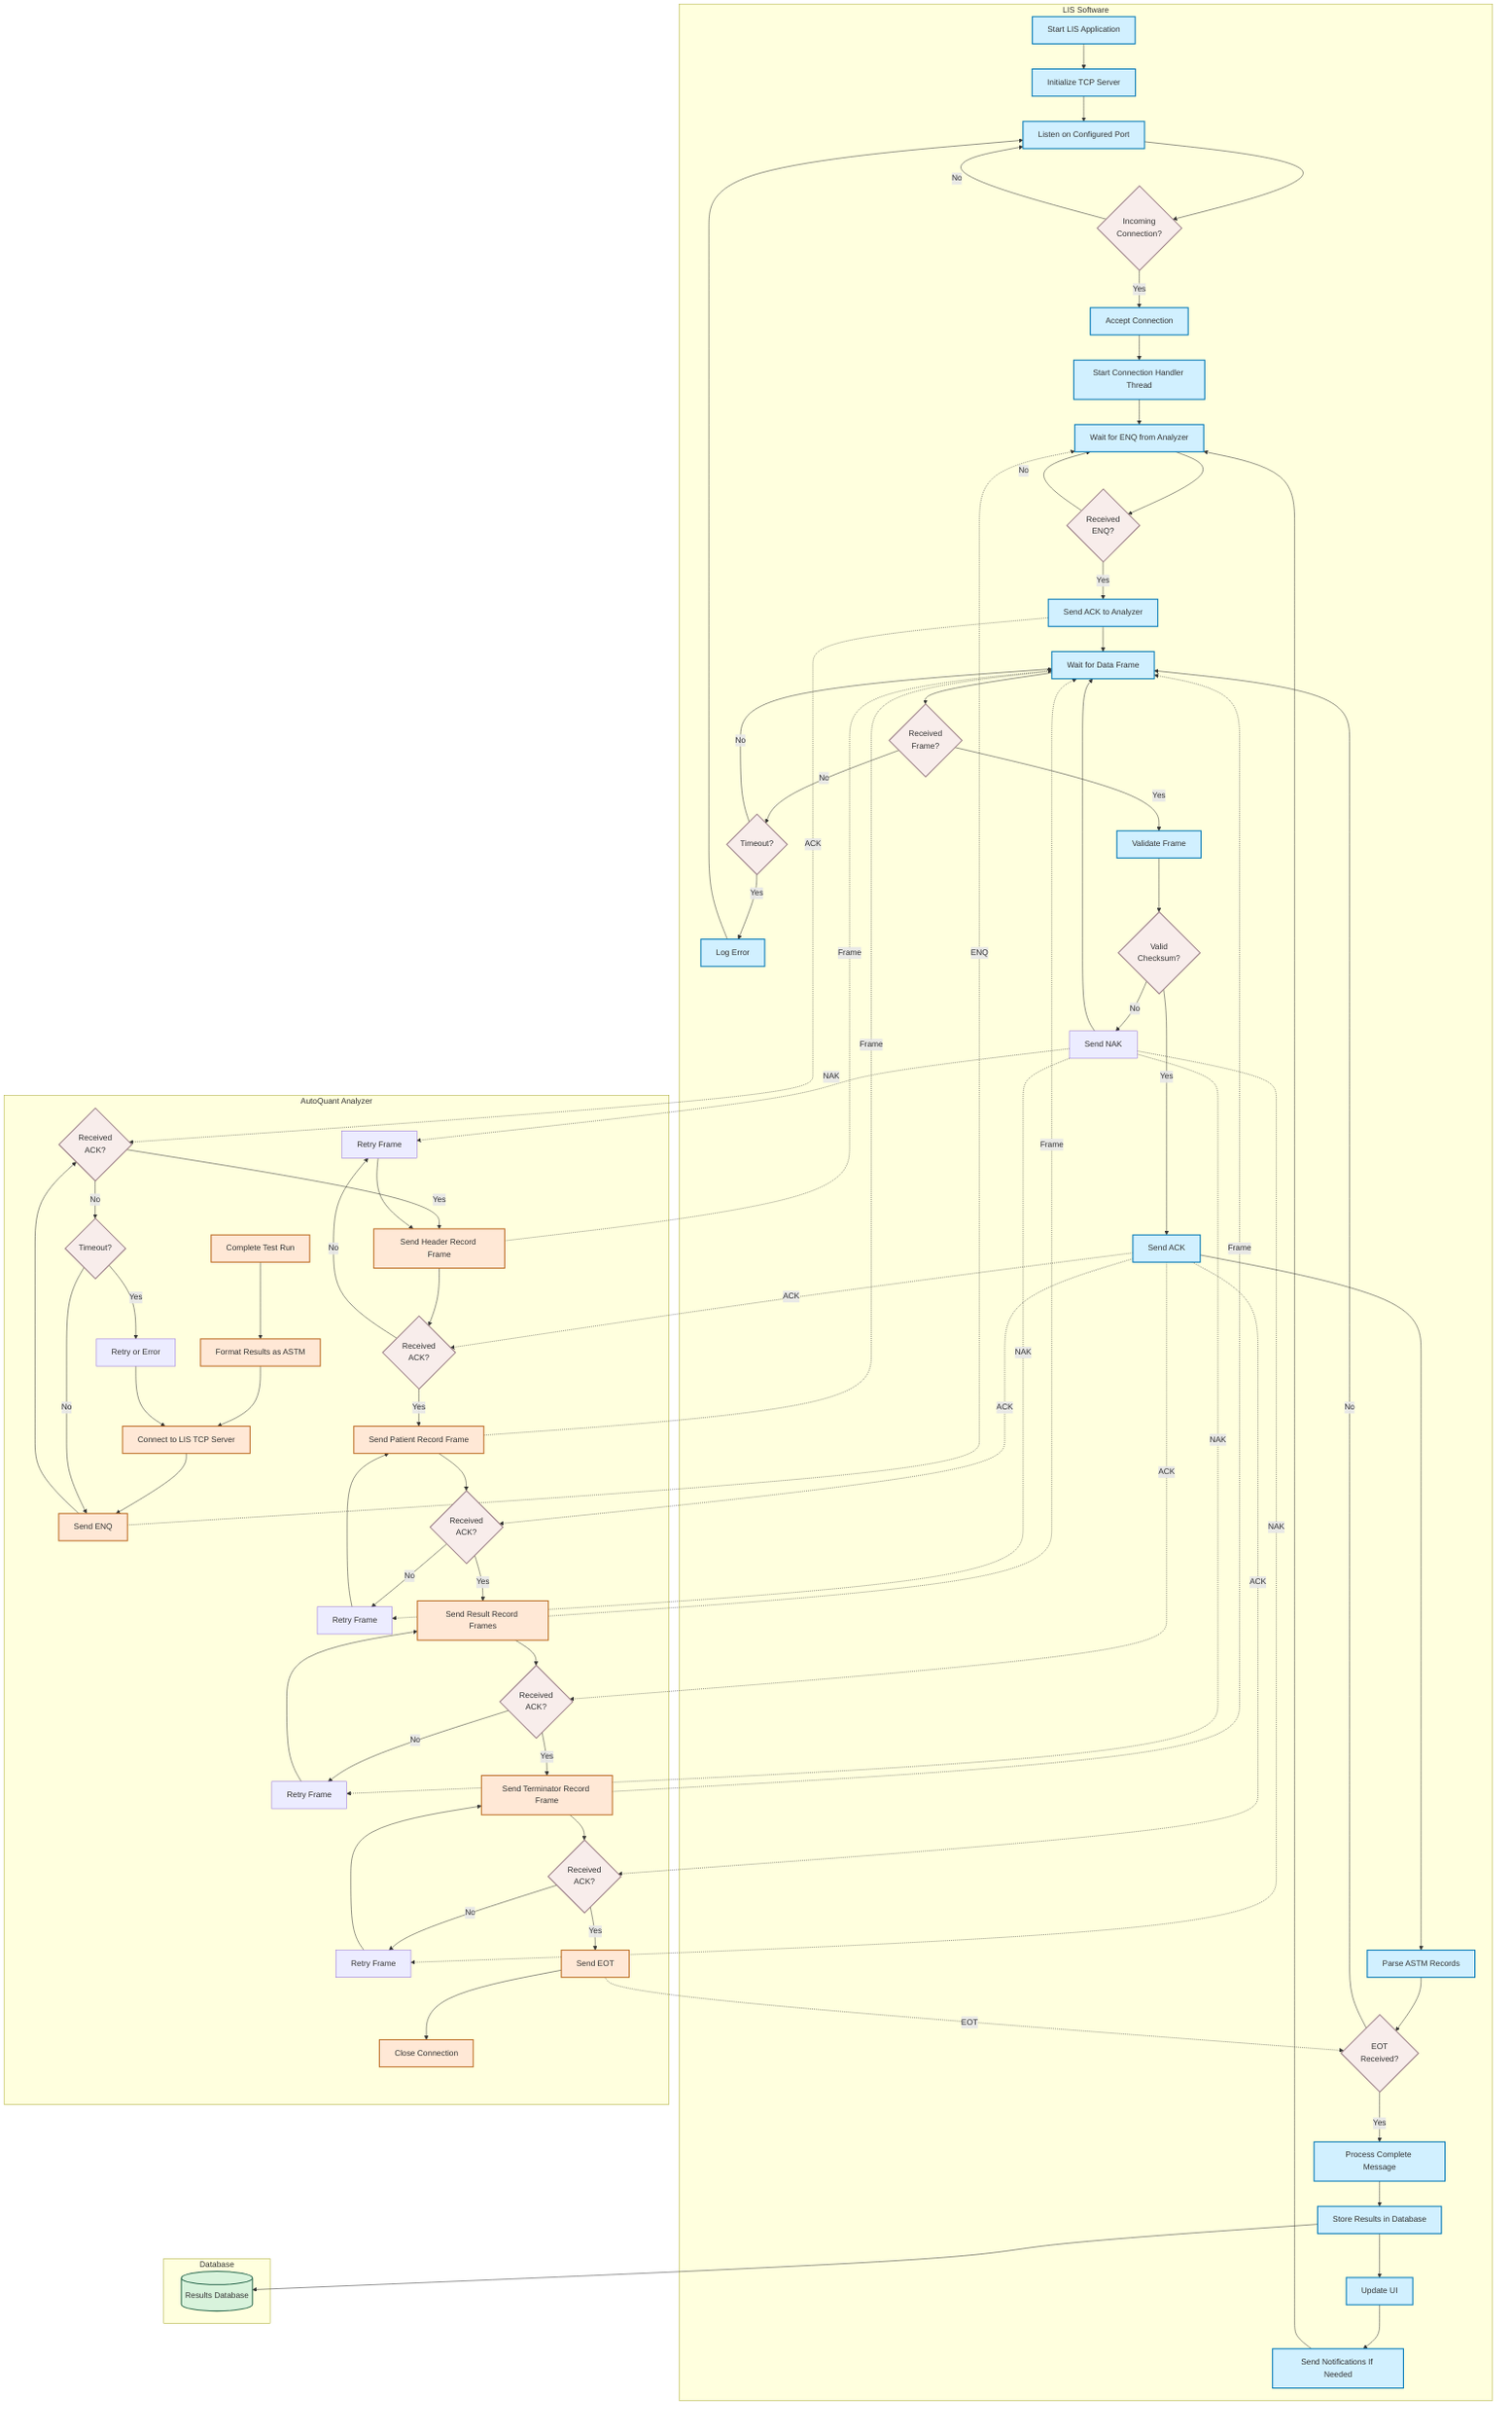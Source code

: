 flowchart TD
    subgraph "LIS Software"
        A[Start LIS Application] --> B[Initialize TCP Server]
        B --> C[Listen on Configured Port]
        
        C --> D{Incoming\nConnection?}
        D -->|No| C
        D -->|Yes| E[Accept Connection]
        
        E --> F[Start Connection Handler Thread]
        F --> G[Wait for ENQ from Analyzer]
        
        G --> H{Received\nENQ?}
        H -->|No| G
        H -->|Yes| I[Send ACK to Analyzer]
        
        I --> J[Wait for Data Frame]
        
        J --> K{Received\nFrame?}
        K -->|No| L{Timeout?}
        L -->|Yes| M[Log Error]
        M --> C
        L -->|No| J
        
        K -->|Yes| N[Validate Frame]
        N --> O{Valid\nChecksum?}
        O -->|No| P[Send NAK]
        P --> J
        
        O -->|Yes| Q[Send ACK]
        Q --> R[Parse ASTM Records]
        
        R --> S{EOT\nReceived?}
        S -->|No| J
        
        S -->|Yes| T[Process Complete Message]
        T --> U[Store Results in Database]
        U --> V[Update UI]
        V --> W[Send Notifications If Needed]
        
        W --> G
    end
    
    subgraph "Database"
        DB[(Results Database)]
    end
    
    subgraph "AutoQuant Analyzer"
        AA[Complete Test Run] --> BB[Format Results as ASTM]
        BB --> CC[Connect to LIS TCP Server]
        CC --> DD[Send ENQ]
        
        DD --> EE{Received\nACK?}
        EE -->|No| FF{Timeout?}
        FF -->|No| DD
        FF -->|Yes| GG[Retry or Error]
        GG --> CC
        
        EE -->|Yes| HH[Send Header Record Frame]
        HH --> II{Received\nACK?}
        II -->|No| JJ[Retry Frame]
        JJ --> HH
        
        II -->|Yes| KK[Send Patient Record Frame]
        KK --> LL{Received\nACK?}
        LL -->|No| MM[Retry Frame]
        MM --> KK
        
        LL -->|Yes| NN[Send Result Record Frames]
        NN --> OO{Received\nACK?}
        OO -->|No| PP[Retry Frame]
        PP --> NN
        
        OO -->|Yes| QQ[Send Terminator Record Frame]
        QQ --> RR{Received\nACK?}
        RR -->|No| SS[Retry Frame]
        SS --> QQ
        
        RR -->|Yes| TT[Send EOT]
        TT --> UU[Close Connection]
    end
    
    U --> DB
    
    %% Connection Lines Between Systems
    DD -.->|ENQ| G
    I -.->|ACK| EE
    HH -.->|Frame| J
    KK -.->|Frame| J
    NN -.->|Frame| J
    QQ -.->|Frame| J
    TT -.->|EOT| S
    Q -.->|ACK| II
    Q -.->|ACK| LL
    Q -.->|ACK| OO
    Q -.->|ACK| RR
    P -.->|NAK| JJ
    P -.->|NAK| MM
    P -.->|NAK| PP
    P -.->|NAK| SS
    
    classDef lisProcess fill:#d1f0ff,stroke:#0077b6,stroke-width:2px;
    classDef analyzerProcess fill:#ffe8d6,stroke:#bc6c25,stroke-width:2px;
    classDef database fill:#d8f3dc,stroke:#2d6a4f,stroke-width:2px;
    classDef decision fill:#f8edeb,stroke:#9d8189,stroke-width:2px;
    
    class A,B,C,E,F,G,I,J,M,N,Q,R,T,U,V,W lisProcess;
    class AA,BB,CC,DD,HH,KK,NN,QQ,TT,UU analyzerProcess;
    class DB database;
    class D,H,K,L,O,S,EE,FF,II,LL,OO,RR decision;